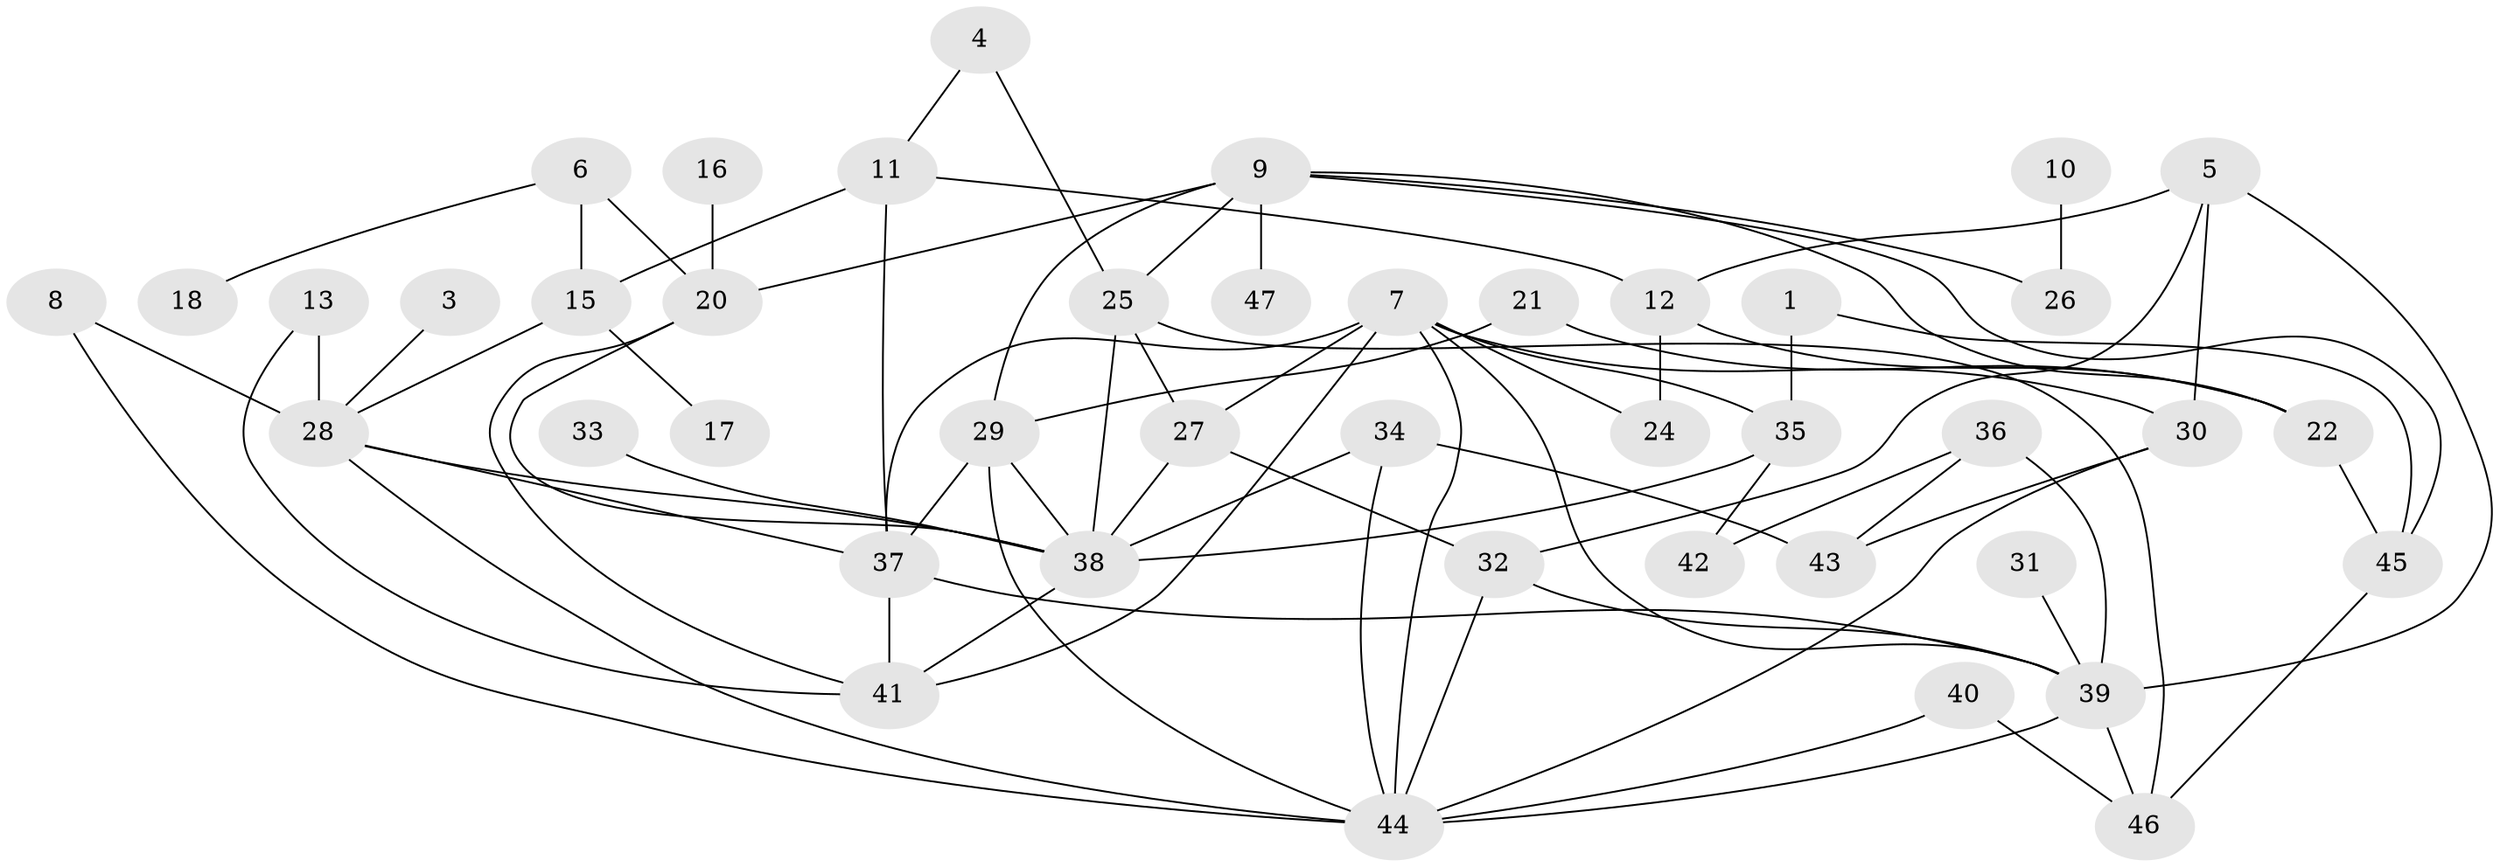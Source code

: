 // original degree distribution, {2: 0.3010752688172043, 0: 0.043010752688172046, 1: 0.13978494623655913, 3: 0.22580645161290322, 5: 0.043010752688172046, 4: 0.1827956989247312, 6: 0.043010752688172046, 7: 0.021505376344086023}
// Generated by graph-tools (version 1.1) at 2025/49/03/09/25 03:49:08]
// undirected, 43 vertices, 78 edges
graph export_dot {
graph [start="1"]
  node [color=gray90,style=filled];
  1;
  3;
  4;
  5;
  6;
  7;
  8;
  9;
  10;
  11;
  12;
  13;
  15;
  16;
  17;
  18;
  20;
  21;
  22;
  24;
  25;
  26;
  27;
  28;
  29;
  30;
  31;
  32;
  33;
  34;
  35;
  36;
  37;
  38;
  39;
  40;
  41;
  42;
  43;
  44;
  45;
  46;
  47;
  1 -- 35 [weight=1.0];
  1 -- 45 [weight=1.0];
  3 -- 28 [weight=1.0];
  4 -- 11 [weight=1.0];
  4 -- 25 [weight=1.0];
  5 -- 12 [weight=1.0];
  5 -- 30 [weight=1.0];
  5 -- 32 [weight=1.0];
  5 -- 39 [weight=1.0];
  6 -- 15 [weight=1.0];
  6 -- 18 [weight=1.0];
  6 -- 20 [weight=1.0];
  7 -- 24 [weight=1.0];
  7 -- 27 [weight=1.0];
  7 -- 30 [weight=1.0];
  7 -- 35 [weight=1.0];
  7 -- 37 [weight=1.0];
  7 -- 39 [weight=1.0];
  7 -- 41 [weight=1.0];
  7 -- 44 [weight=1.0];
  8 -- 28 [weight=1.0];
  8 -- 44 [weight=1.0];
  9 -- 20 [weight=1.0];
  9 -- 22 [weight=1.0];
  9 -- 25 [weight=1.0];
  9 -- 26 [weight=1.0];
  9 -- 29 [weight=1.0];
  9 -- 45 [weight=1.0];
  9 -- 47 [weight=1.0];
  10 -- 26 [weight=1.0];
  11 -- 12 [weight=1.0];
  11 -- 15 [weight=1.0];
  11 -- 37 [weight=1.0];
  12 -- 22 [weight=1.0];
  12 -- 24 [weight=1.0];
  13 -- 28 [weight=1.0];
  13 -- 41 [weight=1.0];
  15 -- 17 [weight=1.0];
  15 -- 28 [weight=1.0];
  16 -- 20 [weight=1.0];
  20 -- 38 [weight=1.0];
  20 -- 41 [weight=1.0];
  21 -- 22 [weight=1.0];
  21 -- 29 [weight=1.0];
  22 -- 45 [weight=1.0];
  25 -- 27 [weight=1.0];
  25 -- 38 [weight=2.0];
  25 -- 46 [weight=1.0];
  27 -- 32 [weight=1.0];
  27 -- 38 [weight=1.0];
  28 -- 37 [weight=1.0];
  28 -- 38 [weight=1.0];
  28 -- 44 [weight=1.0];
  29 -- 37 [weight=1.0];
  29 -- 38 [weight=1.0];
  29 -- 44 [weight=1.0];
  30 -- 43 [weight=1.0];
  30 -- 44 [weight=1.0];
  31 -- 39 [weight=1.0];
  32 -- 39 [weight=1.0];
  32 -- 44 [weight=1.0];
  33 -- 38 [weight=1.0];
  34 -- 38 [weight=1.0];
  34 -- 43 [weight=2.0];
  34 -- 44 [weight=1.0];
  35 -- 38 [weight=1.0];
  35 -- 42 [weight=1.0];
  36 -- 39 [weight=1.0];
  36 -- 42 [weight=1.0];
  36 -- 43 [weight=1.0];
  37 -- 39 [weight=1.0];
  37 -- 41 [weight=1.0];
  38 -- 41 [weight=2.0];
  39 -- 44 [weight=1.0];
  39 -- 46 [weight=1.0];
  40 -- 44 [weight=1.0];
  40 -- 46 [weight=1.0];
  45 -- 46 [weight=1.0];
}
